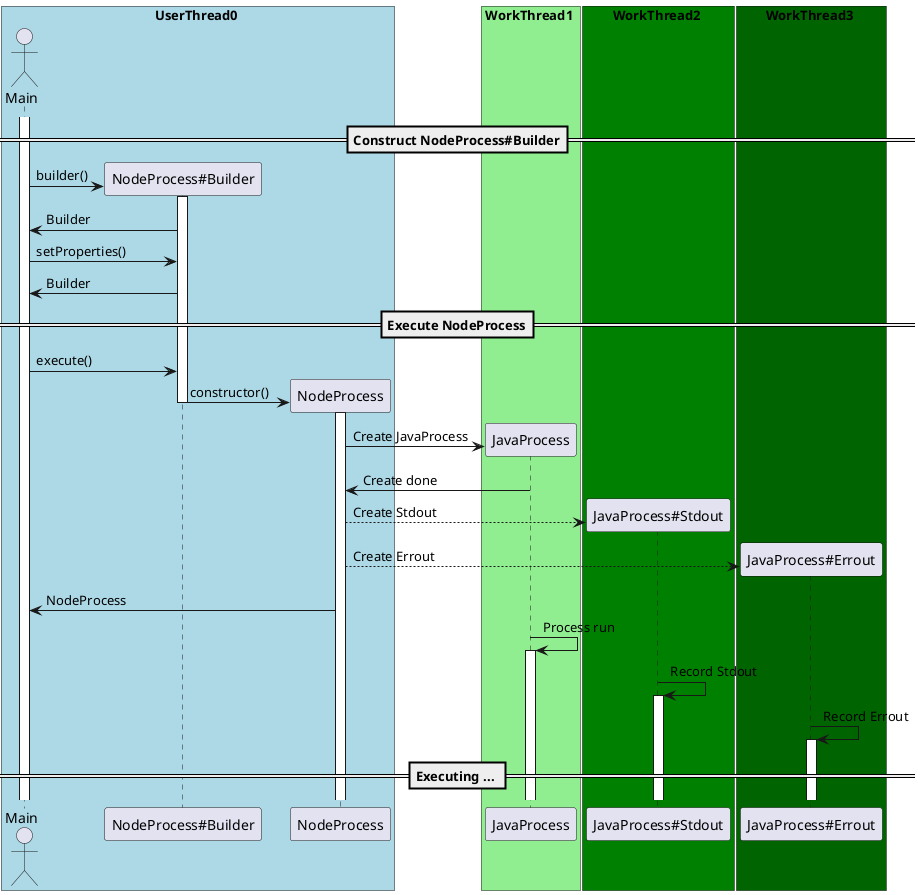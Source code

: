 @startuml

actor Main as U

activate U

==Construct NodeProcess#Builder==
create "NodeProcess#Builder" as B
U -> B: builder()
activate B
U <- B: Builder
U -> B: setProperties()
U <- B: Builder
==Execute NodeProcess==
U -> B: execute()
create "NodeProcess" as N
B -> N: constructor()
deactivate B
activate N
create JavaProcess as P
N -> P: Create JavaProcess
P -> N: Create done
create "JavaProcess#Stdout" as S
N --> S: Create Stdout
create "JavaProcess#Errout" as E
N --> E: Create Errout
N -> U: NodeProcess


P -> P: Process run
activate P
S -> S: Record Stdout
activate S
E -> E: Record Errout
activate E

==Executing ... ==

box UserThread0 #LightBlue
actor U
participant B
participant N
end box

box WorkThread1 #LightGreen
participant P
end box
box WorkThread2 #Green
participant S
end box
box WorkThread3 #DarkGreen
participant E
end box

@enduml
